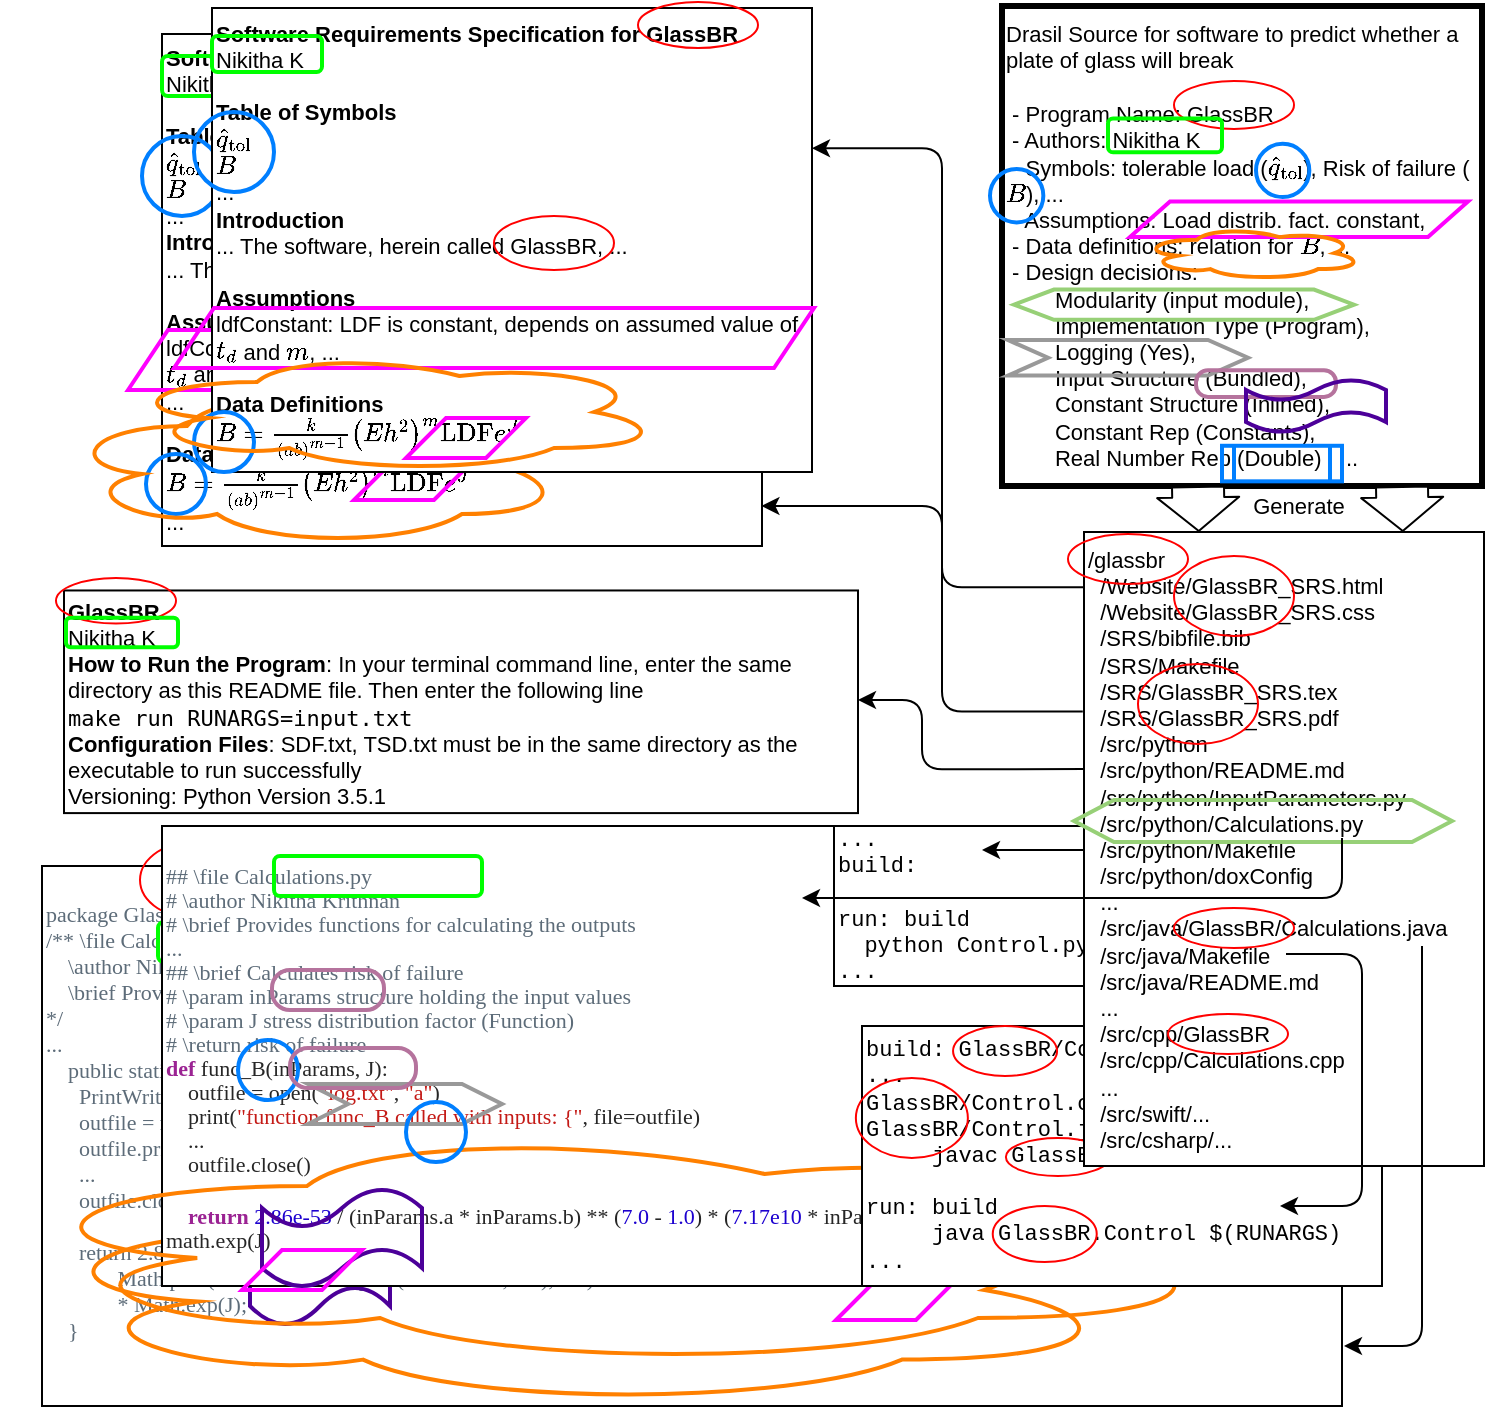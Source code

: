 <mxfile version="15.5.2" type="device"><diagram id="d-WKeMkgtsWJ3UM8GAVP" name="Page-1"><mxGraphModel dx="2035" dy="683" grid="1" gridSize="10" guides="0" tooltips="1" connect="0" arrows="0" fold="1" page="1" pageScale="1" pageWidth="850" pageHeight="1100" math="1" shadow="0"><root><mxCell id="0"/><mxCell id="1" parent="0"/><mxCell id="Y7YsO4KroyBGodmgQjPr-19" value="&lt;p class=&quot;p1&quot; style=&quot;margin: 0px ; font-stretch: normal ; line-height: normal ; background-color: rgb(255 , 255 , 255) ; font-size: 11px&quot;&gt;&lt;font style=&quot;font-size: 11px&quot; face=&quot;menlo&quot; color=&quot;#5d6c79&quot;&gt;package GlassBR;&lt;/font&gt;&lt;/p&gt;&lt;p class=&quot;p1&quot; style=&quot;margin: 0px ; font-stretch: normal ; line-height: normal ; background-color: rgb(255 , 255 , 255) ; font-size: 11px&quot;&gt;&lt;font style=&quot;font-size: 11px&quot; face=&quot;menlo&quot; color=&quot;#5d6c79&quot;&gt;/** \file Calculations.java&lt;/font&gt;&lt;/p&gt;&lt;p class=&quot;p1&quot; style=&quot;margin: 0px ; font-stretch: normal ; line-height: normal ; background-color: rgb(255 , 255 , 255) ; font-size: 11px&quot;&gt;&lt;font style=&quot;font-size: 11px&quot; face=&quot;menlo&quot; color=&quot;#5d6c79&quot;&gt;&amp;nbsp; &amp;nbsp; \author Nikitha Krithnan&lt;/font&gt;&lt;/p&gt;&lt;p class=&quot;p1&quot; style=&quot;margin: 0px ; font-stretch: normal ; line-height: normal ; background-color: rgb(255 , 255 , 255) ; font-size: 11px&quot;&gt;&lt;font style=&quot;font-size: 11px&quot; face=&quot;menlo&quot; color=&quot;#5d6c79&quot;&gt;&amp;nbsp; &amp;nbsp; \brief Provides functions for calculating the outputs&lt;/font&gt;&lt;/p&gt;&lt;p class=&quot;p1&quot; style=&quot;margin: 0px ; font-stretch: normal ; line-height: normal ; background-color: rgb(255 , 255 , 255) ; font-size: 11px&quot;&gt;&lt;font style=&quot;font-size: 11px&quot; face=&quot;menlo&quot; color=&quot;#5d6c79&quot;&gt;*/&lt;/font&gt;&lt;/p&gt;&lt;p class=&quot;p1&quot; style=&quot;margin: 0px ; font-stretch: normal ; line-height: normal ; background-color: rgb(255 , 255 , 255) ; font-size: 11px&quot;&gt;&lt;font style=&quot;font-size: 11px&quot; face=&quot;menlo&quot; color=&quot;#5d6c79&quot;&gt;...&lt;/font&gt;&lt;/p&gt;&lt;p class=&quot;p1&quot; style=&quot;margin: 0px ; font-stretch: normal ; line-height: normal ; background-color: rgb(255 , 255 , 255) ; font-size: 11px&quot;&gt;&lt;span style=&quot;color: rgb(93 , 108 , 121) ; font-family: &amp;#34;menlo&amp;#34; ; font-size: 11px&quot;&gt;&amp;nbsp; &amp;nbsp; public static double func_B(InputParameters inParams, double J) throws IOException {&lt;/span&gt;&lt;br style=&quot;font-size: 11px&quot;&gt;&lt;/p&gt;&lt;p class=&quot;p1&quot; style=&quot;margin: 0px ; font-stretch: normal ; line-height: normal ; background-color: rgb(255 , 255 , 255) ; font-size: 11px&quot;&gt;&lt;font style=&quot;font-size: 11px&quot; face=&quot;menlo&quot; color=&quot;#5d6c79&quot;&gt;&amp;nbsp; &amp;nbsp; &amp;nbsp; PrintWriter outfile;&lt;/font&gt;&lt;/p&gt;&lt;p class=&quot;p1&quot; style=&quot;margin: 0px ; font-stretch: normal ; line-height: normal ; background-color: rgb(255 , 255 , 255) ; font-size: 11px&quot;&gt;&lt;font style=&quot;font-size: 11px&quot; face=&quot;menlo&quot; color=&quot;#5d6c79&quot;&gt;&amp;nbsp; &amp;nbsp; &amp;nbsp; outfile = new PrintWriter(new FileWriter(new File(&quot;log.txt&quot;), true));&lt;/font&gt;&lt;/p&gt;&lt;p class=&quot;p1&quot; style=&quot;margin: 0px ; font-stretch: normal ; line-height: normal ; background-color: rgb(255 , 255 , 255) ; font-size: 11px&quot;&gt;&lt;font style=&quot;font-size: 11px&quot; face=&quot;menlo&quot; color=&quot;#5d6c79&quot;&gt;&amp;nbsp; &amp;nbsp; &amp;nbsp; outfile.println(&quot;function func_B called with inputs: {&quot;);&lt;/font&gt;&lt;/p&gt;&lt;p class=&quot;p1&quot; style=&quot;margin: 0px ; font-stretch: normal ; line-height: normal ; background-color: rgb(255 , 255 , 255) ; font-size: 11px&quot;&gt;&lt;span style=&quot;color: rgb(93 , 108 , 121) ; font-family: &amp;#34;menlo&amp;#34; ; font-size: 11px&quot;&gt;&amp;nbsp; &amp;nbsp; &amp;nbsp; ...&lt;/span&gt;&lt;/p&gt;&lt;p class=&quot;p1&quot; style=&quot;margin: 0px ; font-stretch: normal ; line-height: normal ; background-color: rgb(255 , 255 , 255) ; font-size: 11px&quot;&gt;&lt;span style=&quot;color: rgb(93 , 108 , 121) ; font-family: &amp;#34;menlo&amp;#34; ; font-size: 11px&quot;&gt;&amp;nbsp; &amp;nbsp; &amp;nbsp; outfile.close();&lt;/span&gt;&lt;br style=&quot;font-size: 11px&quot;&gt;&lt;/p&gt;&lt;p class=&quot;p1&quot; style=&quot;margin: 0px ; font-stretch: normal ; line-height: normal ; background-color: rgb(255 , 255 , 255) ; font-size: 11px&quot;&gt;&lt;font style=&quot;font-size: 11px&quot; face=&quot;menlo&quot; color=&quot;#5d6c79&quot;&gt;&amp;nbsp; &amp;nbsp; &amp;nbsp; &amp;nbsp;&amp;nbsp;&lt;/font&gt;&lt;/p&gt;&lt;p class=&quot;p1&quot; style=&quot;margin: 0px ; font-stretch: normal ; line-height: normal ; background-color: rgb(255 , 255 , 255) ; font-size: 11px&quot;&gt;&lt;font style=&quot;font-size: 11px&quot; face=&quot;menlo&quot; color=&quot;#5d6c79&quot;&gt;&amp;nbsp; &amp;nbsp; &amp;nbsp; return 2.86e-53 /Math.pow(inParams.a * inParams.b, 7.0 - 1.0) *&lt;/font&gt;&lt;/p&gt;&lt;p class=&quot;p1&quot; style=&quot;margin: 0px ; font-stretch: normal ; line-height: normal ; background-color: rgb(255 , 255 , 255) ; font-size: 11px&quot;&gt;&lt;font style=&quot;font-size: 11px&quot; face=&quot;menlo&quot; color=&quot;#5d6c79&quot;&gt;&amp;nbsp; &amp;nbsp; &amp;nbsp; &amp;nbsp; &amp;nbsp; &amp;nbsp; &amp;nbsp;Math.pow(7.17e10 * Math.pow(inParams.h, 2.0), 7.0) * inParams.LDF&amp;nbsp;&lt;/font&gt;&lt;/p&gt;&lt;p class=&quot;p1&quot; style=&quot;margin: 0px ; font-stretch: normal ; line-height: normal ; background-color: rgb(255 , 255 , 255) ; font-size: 11px&quot;&gt;&lt;font style=&quot;font-size: 11px&quot; face=&quot;menlo&quot; color=&quot;#5d6c79&quot;&gt;&amp;nbsp; &amp;nbsp; &amp;nbsp; &amp;nbsp; &amp;nbsp; &amp;nbsp; &amp;nbsp;* Math.exp(J);&lt;/font&gt;&lt;/p&gt;&lt;p class=&quot;p1&quot; style=&quot;margin: 0px ; font-stretch: normal ; line-height: normal ; background-color: rgb(255 , 255 , 255) ; font-size: 11px&quot;&gt;&lt;font style=&quot;font-size: 11px&quot; face=&quot;menlo&quot; color=&quot;#5d6c79&quot;&gt;&lt;/font&gt;&lt;/p&gt;&lt;p class=&quot;p1&quot; style=&quot;margin: 0px ; font-stretch: normal ; line-height: normal ; background-color: rgb(255 , 255 , 255) ; font-size: 11px&quot;&gt;&lt;font style=&quot;font-size: 11px&quot; face=&quot;menlo&quot; color=&quot;#5d6c79&quot;&gt;&amp;nbsp; &amp;nbsp; }&lt;/font&gt;&lt;/p&gt;&lt;div style=&quot;font-size: 11px&quot;&gt;&lt;br style=&quot;font-size: 11px&quot;&gt;&lt;/div&gt;" style="rounded=0;whiteSpace=wrap;html=1;align=left;fontFamily=Courier New;fontSize=11;" parent="1" vertex="1"><mxGeometry x="-770" y="500" width="650" height="270" as="geometry"/></mxCell><mxCell id="Y7YsO4KroyBGodmgQjPr-22" value="" style="ellipse;whiteSpace=wrap;html=1;fillColor=none;strokeColor=#FF0000;fontSize=11;" parent="1" vertex="1"><mxGeometry x="-721" y="487" width="60" height="40" as="geometry"/></mxCell><mxCell id="Y7YsO4KroyBGodmgQjPr-29" value="" style="rounded=1;whiteSpace=wrap;html=1;fillColor=none;strokeColor=#00FF00;strokeWidth=2;fontSize=11;" parent="1" vertex="1"><mxGeometry x="-712" y="528" width="248" height="20" as="geometry"/></mxCell><mxCell id="Y7YsO4KroyBGodmgQjPr-50" value="" style="ellipse;whiteSpace=wrap;html=1;aspect=fixed;fontFamily=Courier New;strokeWidth=2;fillColor=none;align=left;strokeColor=#007FFF;fontSize=11;" parent="1" vertex="1"><mxGeometry x="-634" y="600" width="30" height="30" as="geometry"/></mxCell><mxCell id="Y7YsO4KroyBGodmgQjPr-57" value="" style="ellipse;shape=cloud;whiteSpace=wrap;html=1;fontFamily=Courier New;strokeWidth=2;fillColor=none;align=left;strokeColor=#FF8000;fontSize=11;" parent="1" vertex="1"><mxGeometry x="-780" y="654" width="550" height="116" as="geometry"/></mxCell><mxCell id="Y7YsO4KroyBGodmgQjPr-63" value="" style="shape=step;perimeter=stepPerimeter;whiteSpace=wrap;html=1;fixedSize=1;fontFamily=Courier New;strokeWidth=2;fillColor=none;align=left;strokeColor=#999999;fontSize=11;" parent="1" vertex="1"><mxGeometry x="-486" y="639" width="120" height="20" as="geometry"/></mxCell><mxCell id="Y7YsO4KroyBGodmgQjPr-66" value="" style="rounded=1;whiteSpace=wrap;html=1;fontFamily=Courier New;strokeWidth=2;fillColor=none;align=left;strokeColor=#B5739D;arcSize=45;fontSize=11;" parent="1" vertex="1"><mxGeometry x="-513" y="607" width="70" height="20" as="geometry"/></mxCell><mxCell id="Y7YsO4KroyBGodmgQjPr-69" value="" style="shape=tape;whiteSpace=wrap;html=1;fontFamily=Courier New;strokeWidth=2;fillColor=none;align=left;strokeColor=#4C0099;fontSize=11;" parent="1" vertex="1"><mxGeometry x="-666" y="680" width="70" height="50" as="geometry"/></mxCell><mxCell id="jLepKlDc2zNC87XaFifs-2" value="" style="shape=process;whiteSpace=wrap;html=1;backgroundOutline=1;strokeWidth=2;strokeColor=#007FFF;fillColor=none;fontSize=11;" parent="1" vertex="1"><mxGeometry x="-448" y="606" width="60" height="20" as="geometry"/></mxCell><mxCell id="YKedqq_vjs1xDcSKjSfu-3" value="" style="group;fontSize=11;" parent="1" vertex="1" connectable="0"><mxGeometry x="-290" y="70" width="240" height="240" as="geometry"/></mxCell><mxCell id="fEJaJfxORMcDwGVmGDDN-1" value="Drasil Source for software to predict whether a plate of glass will break&lt;br style=&quot;font-size: 11px&quot;&gt;&lt;span style=&quot;font-size: 11px&quot;&gt;&lt;br style=&quot;font-size: 11px&quot;&gt;&amp;nbsp;- Program Name: GlassBR&lt;br style=&quot;font-size: 11px&quot;&gt;&amp;nbsp;- Authors: Nikitha K&lt;br style=&quot;font-size: 11px&quot;&gt;&lt;/span&gt;&lt;span style=&quot;font-size: 11px&quot;&gt;&amp;nbsp;- Symbols: tolerable load (\(\hat{q}_\text{tol}\)), Risk of failure (\(B\)), ...&lt;/span&gt;&lt;span style=&quot;font-size: 11px&quot;&gt;&lt;br style=&quot;font-size: 11px&quot;&gt;&lt;/span&gt;&lt;span style=&quot;font-size: 11px&quot;&gt;&amp;nbsp;- Assumptions: Load distrib. fact. constant,&lt;br style=&quot;font-size: 11px&quot;&gt;&lt;/span&gt;&amp;nbsp;- Data definitions: relation for&amp;nbsp;\(B\), ...&lt;span style=&quot;font-size: 11px&quot;&gt;&lt;br style=&quot;font-size: 11px&quot;&gt;&lt;/span&gt;&lt;span style=&quot;font-size: 11px&quot;&gt;&amp;nbsp;- Design decisions: &lt;br style=&quot;font-size: 11px&quot;&gt;&lt;span style=&quot;white-space: pre ; font-size: 11px&quot;&gt;&#9;&lt;/span&gt;Modularity (input module), &lt;br style=&quot;font-size: 11px&quot;&gt;&lt;span style=&quot;white-space: pre ; font-size: 11px&quot;&gt;&#9;&lt;/span&gt;Implementation Type (Program), &lt;br style=&quot;font-size: 11px&quot;&gt;&lt;span style=&quot;white-space: pre ; font-size: 11px&quot;&gt;&#9;&lt;/span&gt;Logging (Yes),&lt;br style=&quot;font-size: 11px&quot;&gt;&lt;span style=&quot;white-space: pre ; font-size: 11px&quot;&gt;&#9;&lt;/span&gt;Input Structure (Bundled), &lt;br style=&quot;font-size: 11px&quot;&gt;&lt;span style=&quot;white-space: pre ; font-size: 11px&quot;&gt;&#9;&lt;/span&gt;Constant Structure (Inlined), &lt;br style=&quot;font-size: 11px&quot;&gt;&lt;span style=&quot;white-space: pre ; font-size: 11px&quot;&gt;&#9;&lt;/span&gt;Constant Rep (Constants), &lt;br style=&quot;font-size: 11px&quot;&gt;&lt;span style=&quot;white-space: pre ; font-size: 11px&quot;&gt;&#9;&lt;/span&gt;Real Number Rep (Double) , ...&lt;br style=&quot;font-size: 11px&quot;&gt;&lt;/span&gt;" style="rounded=0;whiteSpace=wrap;html=1;align=left;strokeWidth=3;fontSize=11;" parent="YKedqq_vjs1xDcSKjSfu-3" vertex="1"><mxGeometry width="240" height="240" as="geometry"/></mxCell><mxCell id="Y7YsO4KroyBGodmgQjPr-6" value="" style="ellipse;whiteSpace=wrap;html=1;fillColor=none;strokeColor=#FF0000;fontSize=11;" parent="YKedqq_vjs1xDcSKjSfu-3" vertex="1"><mxGeometry x="86" y="37.444" width="60" height="24" as="geometry"/></mxCell><mxCell id="Y7YsO4KroyBGodmgQjPr-14" style="edgeStyle=orthogonalEdgeStyle;rounded=0;orthogonalLoop=1;jettySize=auto;html=1;exitX=0.5;exitY=1;exitDx=0;exitDy=0;fontSize=11;" parent="YKedqq_vjs1xDcSKjSfu-3" source="Y7YsO4KroyBGodmgQjPr-6" target="Y7YsO4KroyBGodmgQjPr-6" edge="1"><mxGeometry relative="1" as="geometry"/></mxCell><mxCell id="Y7YsO4KroyBGodmgQjPr-15" value="" style="rounded=1;whiteSpace=wrap;html=1;fillColor=none;strokeColor=#00FF00;strokeWidth=2;fontSize=11;imageHeight=7;" parent="YKedqq_vjs1xDcSKjSfu-3" vertex="1"><mxGeometry x="53" y="56.22" width="57" height="16.89" as="geometry"/></mxCell><mxCell id="Y7YsO4KroyBGodmgQjPr-44" value="" style="ellipse;whiteSpace=wrap;html=1;aspect=fixed;fontFamily=Courier New;strokeWidth=2;fillColor=none;align=left;strokeColor=#007FFF;fontSize=11;" parent="YKedqq_vjs1xDcSKjSfu-3" vertex="1"><mxGeometry x="127" y="68.889" width="26.667" height="26.667" as="geometry"/></mxCell><mxCell id="Y7YsO4KroyBGodmgQjPr-45" value="" style="ellipse;whiteSpace=wrap;html=1;aspect=fixed;fontFamily=Courier New;strokeWidth=2;fillColor=none;align=left;strokeColor=#007FFF;fontSize=11;" parent="YKedqq_vjs1xDcSKjSfu-3" vertex="1"><mxGeometry x="-6" y="81.556" width="26.667" height="26.667" as="geometry"/></mxCell><mxCell id="Y7YsO4KroyBGodmgQjPr-51" value="" style="shape=parallelogram;perimeter=parallelogramPerimeter;whiteSpace=wrap;html=1;fixedSize=1;fontFamily=Courier New;strokeWidth=2;fillColor=none;align=left;strokeColor=#FF00FF;fontSize=11;" parent="YKedqq_vjs1xDcSKjSfu-3" vertex="1"><mxGeometry x="64" y="97.778" width="169" height="17.778" as="geometry"/></mxCell><mxCell id="Y7YsO4KroyBGodmgQjPr-54" value="" style="ellipse;shape=cloud;whiteSpace=wrap;html=1;fontFamily=Courier New;strokeWidth=2;fillColor=none;align=left;strokeColor=#FF8000;fontSize=11;" parent="YKedqq_vjs1xDcSKjSfu-3" vertex="1"><mxGeometry x="70" y="110.222" width="110" height="26.667" as="geometry"/></mxCell><mxCell id="Y7YsO4KroyBGodmgQjPr-59" value="" style="shape=hexagon;perimeter=hexagonPerimeter2;whiteSpace=wrap;html=1;fixedSize=1;fontFamily=Courier New;strokeWidth=2;fillColor=none;align=left;strokeColor=#97D077;fontSize=11;" parent="YKedqq_vjs1xDcSKjSfu-3" vertex="1"><mxGeometry x="6" y="141.778" width="170" height="15.111" as="geometry"/></mxCell><mxCell id="Y7YsO4KroyBGodmgQjPr-61" value="" style="shape=step;perimeter=stepPerimeter;whiteSpace=wrap;html=1;fixedSize=1;fontFamily=Courier New;strokeWidth=2;fillColor=none;align=left;strokeColor=#999999;fontSize=11;" parent="YKedqq_vjs1xDcSKjSfu-3" vertex="1"><mxGeometry x="3" y="167.0" width="120" height="17.778" as="geometry"/></mxCell><mxCell id="Y7YsO4KroyBGodmgQjPr-64" value="" style="rounded=1;whiteSpace=wrap;html=1;fontFamily=Courier New;strokeWidth=2;fillColor=none;align=left;strokeColor=#B5739D;arcSize=45;fontSize=11;" parent="YKedqq_vjs1xDcSKjSfu-3" vertex="1"><mxGeometry x="97" y="182.111" width="70" height="13.333" as="geometry"/></mxCell><mxCell id="Y7YsO4KroyBGodmgQjPr-67" value="" style="shape=tape;whiteSpace=wrap;html=1;fontFamily=Courier New;strokeWidth=2;fillColor=none;align=left;strokeColor=#4C0099;fontSize=11;" parent="YKedqq_vjs1xDcSKjSfu-3" vertex="1"><mxGeometry x="122" y="186.667" width="70" height="26.667" as="geometry"/></mxCell><mxCell id="jLepKlDc2zNC87XaFifs-1" value="" style="shape=process;whiteSpace=wrap;html=1;backgroundOutline=1;strokeWidth=2;strokeColor=#007FFF;fillColor=none;fontSize=11;" parent="YKedqq_vjs1xDcSKjSfu-3" vertex="1"><mxGeometry x="110" y="219.889" width="60" height="17.778" as="geometry"/></mxCell><mxCell id="YKedqq_vjs1xDcSKjSfu-8" value="" style="group;fontSize=11;" parent="1" vertex="1" connectable="0"><mxGeometry x="-760" y="70" width="375" height="274" as="geometry"/></mxCell><mxCell id="Y7YsO4KroyBGodmgQjPr-11" value="&lt;b style=&quot;font-size: 11px&quot;&gt;Software Requirements Specification for GlassBR&lt;/b&gt;&lt;br style=&quot;font-size: 11px&quot;&gt;Nikitha K&lt;br style=&quot;font-size: 11px&quot;&gt;&lt;br style=&quot;font-size: 11px&quot;&gt;&lt;b style=&quot;font-size: 11px&quot;&gt;Table of Symbols&lt;/b&gt;&lt;br style=&quot;font-size: 11px&quot;&gt;\(\hat{q}_\text{tol}\)&lt;br style=&quot;font-size: 11px&quot;&gt;\(B\)&lt;br style=&quot;font-size: 11px&quot;&gt;...&lt;br style=&quot;font-size: 11px&quot;&gt;&lt;b style=&quot;font-size: 11px&quot;&gt;Introduction&lt;/b&gt;&lt;br style=&quot;font-size: 11px&quot;&gt;... The software, herein called GlassBR, ...&lt;br style=&quot;font-size: 11px&quot;&gt;&lt;br style=&quot;font-size: 11px&quot;&gt;&lt;b style=&quot;font-size: 11px&quot;&gt;Assumptions&lt;/b&gt;&lt;br style=&quot;font-size: 11px&quot;&gt;ldfConstant: LDF is constant, depends on assumed value of \(t_d\) and \(m\), ...&lt;br style=&quot;font-size: 11px&quot;&gt;...&lt;br style=&quot;font-size: 11px&quot;&gt;&lt;br style=&quot;font-size: 11px&quot;&gt;&lt;b style=&quot;font-size: 11px&quot;&gt;Data Definitions&lt;/b&gt;&lt;br style=&quot;font-size: 11px&quot;&gt;\(B=\frac{k}{\left(a b\right)^{m-1}} \left(E h^{2}\right)^{m} \text{LDF} e^{J}\)&lt;br style=&quot;font-size: 11px&quot;&gt;..." style="rounded=0;whiteSpace=wrap;html=1;align=left;fontSize=11;" parent="YKedqq_vjs1xDcSKjSfu-8" vertex="1"><mxGeometry x="50" y="14" width="300" height="256" as="geometry"/></mxCell><mxCell id="Y7YsO4KroyBGodmgQjPr-27" value="" style="ellipse;whiteSpace=wrap;html=1;fillColor=none;strokeColor=#FF0000;fontSize=11;" parent="YKedqq_vjs1xDcSKjSfu-8" vertex="1"><mxGeometry x="262" y="5" width="60" height="40" as="geometry"/></mxCell><mxCell id="UbG10RSQOsBZLtn41_ii-4" value="" style="shape=parallelogram;perimeter=parallelogramPerimeter;whiteSpace=wrap;html=1;fixedSize=1;fontFamily=Courier New;strokeWidth=2;fillColor=none;align=left;strokeColor=#FF00FF;fontSize=11;" parent="YKedqq_vjs1xDcSKjSfu-8" vertex="1"><mxGeometry x="146" y="227" width="60" height="20" as="geometry"/></mxCell><mxCell id="UbG10RSQOsBZLtn41_ii-5" value="" style="ellipse;whiteSpace=wrap;html=1;aspect=fixed;fontFamily=Courier New;strokeWidth=2;fillColor=none;align=left;strokeColor=#007FFF;fontSize=11;" parent="YKedqq_vjs1xDcSKjSfu-8" vertex="1"><mxGeometry x="42" y="224" width="30" height="30" as="geometry"/></mxCell><mxCell id="Y7YsO4KroyBGodmgQjPr-56" value="" style="ellipse;shape=cloud;whiteSpace=wrap;html=1;fontFamily=Courier New;strokeWidth=2;fillColor=none;align=left;strokeColor=#FF8000;fontSize=11;" parent="YKedqq_vjs1xDcSKjSfu-8" vertex="1"><mxGeometry y="190" width="250" height="80" as="geometry"/></mxCell><mxCell id="jdmbtsiDJtvVrwnLQDZH-1" value="" style="shape=parallelogram;perimeter=parallelogramPerimeter;whiteSpace=wrap;html=1;fixedSize=1;fontFamily=Courier New;strokeWidth=2;fillColor=none;align=left;strokeColor=#FF00FF;fontSize=11;" vertex="1" parent="YKedqq_vjs1xDcSKjSfu-8"><mxGeometry x="33" y="162" width="320" height="30" as="geometry"/></mxCell><mxCell id="jdmbtsiDJtvVrwnLQDZH-2" value="" style="rounded=1;whiteSpace=wrap;html=1;fillColor=none;strokeColor=#00FF00;strokeWidth=2;fontSize=11;" vertex="1" parent="YKedqq_vjs1xDcSKjSfu-8"><mxGeometry x="50" y="25" width="130" height="20" as="geometry"/></mxCell><mxCell id="jdmbtsiDJtvVrwnLQDZH-3" value="" style="ellipse;whiteSpace=wrap;html=1;aspect=fixed;fontFamily=Courier New;strokeWidth=2;fillColor=none;align=left;strokeColor=#007FFF;fontSize=11;" vertex="1" parent="YKedqq_vjs1xDcSKjSfu-8"><mxGeometry x="40" y="65" width="40" height="40" as="geometry"/></mxCell><mxCell id="fEJaJfxORMcDwGVmGDDN-6" value="&lt;div style=&quot;font-size: 11px&quot;&gt;&lt;b style=&quot;font-size: 11px&quot;&gt;Software Requirements Specification for GlassBR&lt;/b&gt;&lt;br style=&quot;font-size: 11px&quot;&gt;&lt;/div&gt;&lt;div style=&quot;font-size: 11px&quot;&gt;Nikitha K &lt;/div&gt;&lt;br style=&quot;font-size: 11px&quot;&gt;&lt;b style=&quot;font-size: 11px&quot;&gt;Table of Symbols&lt;/b&gt;&lt;br style=&quot;font-size: 11px&quot;&gt;\(\hat{q}_\text{tol}\)&lt;br style=&quot;font-size: 11px&quot;&gt;\(B\)&lt;br style=&quot;font-size: 11px&quot;&gt;...&lt;br style=&quot;font-size: 11px&quot;&gt;&lt;b style=&quot;font-size: 11px&quot;&gt;Introduction&lt;/b&gt;&lt;br style=&quot;font-size: 11px&quot;&gt;... The software, herein called GlassBR, ...&lt;br style=&quot;font-size: 11px&quot;&gt;&lt;br style=&quot;font-size: 11px&quot;&gt;&lt;b style=&quot;font-size: 11px&quot;&gt;Assumptions&lt;/b&gt;&lt;br style=&quot;font-size: 11px&quot;&gt;ldfConstant: LDF is constant, depends on assumed value of \(t_d\) and \(m\), ...&lt;br style=&quot;font-size: 11px&quot;&gt;&lt;br style=&quot;font-size: 11px&quot;&gt;&lt;b style=&quot;font-size: 11px&quot;&gt;Data Definitions&lt;/b&gt;&lt;br style=&quot;font-size: 11px&quot;&gt;\(B=\frac{k}{\left(a b\right)^{m-1}} \left(E h^{2}\right)^{m} \text{LDF} e^{J}\)" style="rounded=0;whiteSpace=wrap;html=1;align=left;fontSize=11;" parent="YKedqq_vjs1xDcSKjSfu-8" vertex="1"><mxGeometry x="75" y="1" width="300" height="232" as="geometry"/></mxCell><mxCell id="Y7YsO4KroyBGodmgQjPr-16" value="" style="rounded=1;whiteSpace=wrap;html=1;fillColor=none;strokeColor=#00FF00;strokeWidth=2;fontSize=11;" parent="YKedqq_vjs1xDcSKjSfu-8" vertex="1"><mxGeometry x="75" y="15" width="55" height="18" as="geometry"/></mxCell><mxCell id="Y7YsO4KroyBGodmgQjPr-25" value="" style="ellipse;whiteSpace=wrap;html=1;fillColor=none;strokeColor=#FF0000;fontSize=11;" parent="YKedqq_vjs1xDcSKjSfu-8" vertex="1"><mxGeometry x="288" y="-2" width="60" height="23" as="geometry"/></mxCell><mxCell id="Y7YsO4KroyBGodmgQjPr-33" value="" style="ellipse;whiteSpace=wrap;html=1;fillColor=none;strokeColor=#FF0000;strokeWidth=1;fontSize=11;" parent="YKedqq_vjs1xDcSKjSfu-8" vertex="1"><mxGeometry x="216" y="105" width="60" height="27" as="geometry"/></mxCell><mxCell id="Y7YsO4KroyBGodmgQjPr-46" value="" style="ellipse;whiteSpace=wrap;html=1;aspect=fixed;fontFamily=Courier New;strokeWidth=2;fillColor=none;align=left;strokeColor=#007FFF;fontSize=11;" parent="YKedqq_vjs1xDcSKjSfu-8" vertex="1"><mxGeometry x="66" y="53" width="40" height="40" as="geometry"/></mxCell><mxCell id="Y7YsO4KroyBGodmgQjPr-48" value="" style="ellipse;whiteSpace=wrap;html=1;aspect=fixed;fontFamily=Courier New;strokeWidth=2;fillColor=none;align=left;strokeColor=#007FFF;fontSize=11;" parent="YKedqq_vjs1xDcSKjSfu-8" vertex="1"><mxGeometry x="66" y="203" width="30" height="30" as="geometry"/></mxCell><mxCell id="Y7YsO4KroyBGodmgQjPr-52" value="" style="shape=parallelogram;perimeter=parallelogramPerimeter;whiteSpace=wrap;html=1;fixedSize=1;fontFamily=Courier New;strokeWidth=2;fillColor=none;align=left;strokeColor=#FF00FF;fontSize=11;" parent="YKedqq_vjs1xDcSKjSfu-8" vertex="1"><mxGeometry x="56" y="151" width="320" height="30" as="geometry"/></mxCell><mxCell id="Y7YsO4KroyBGodmgQjPr-53" value="" style="shape=parallelogram;perimeter=parallelogramPerimeter;whiteSpace=wrap;html=1;fixedSize=1;fontFamily=Courier New;strokeWidth=2;fillColor=none;align=left;strokeColor=#FF00FF;fontSize=11;" parent="YKedqq_vjs1xDcSKjSfu-8" vertex="1"><mxGeometry x="172" y="206" width="60" height="20" as="geometry"/></mxCell><mxCell id="Y7YsO4KroyBGodmgQjPr-55" value="" style="ellipse;shape=cloud;whiteSpace=wrap;html=1;fontFamily=Courier New;strokeWidth=2;fillColor=none;align=left;strokeColor=#FF8000;fontSize=11;" parent="YKedqq_vjs1xDcSKjSfu-8" vertex="1"><mxGeometry x="30" y="173" width="270" height="60" as="geometry"/></mxCell><mxCell id="YKedqq_vjs1xDcSKjSfu-9" value="" style="group;fontSize=11;" parent="1" vertex="1" connectable="0"><mxGeometry x="-762" y="349" width="400" height="130" as="geometry"/></mxCell><mxCell id="fEJaJfxORMcDwGVmGDDN-4" value="&lt;br&gt;&lt;div&gt;&lt;b style=&quot;font-size: 11px&quot;&gt;GlassBR&lt;/b&gt;&lt;/div&gt;&lt;div style=&quot;font-size: 11px&quot;&gt;Nikitha K&lt;br style=&quot;font-size: 11px&quot;&gt;&lt;/div&gt;&lt;b style=&quot;font-size: 11px&quot;&gt;How to Run the Program&lt;/b&gt;: In your terminal command line, enter the same directory as this README file. Then enter the following line&lt;br style=&quot;font-size: 11px&quot;&gt;&lt;code style=&quot;font-size: 11px&quot;&gt;make run RUNARGS=input.txt&lt;br style=&quot;font-size: 11px&quot;&gt;&lt;span style=&quot;font-family: &amp;#34;helvetica&amp;#34; ; font-size: 11px&quot;&gt;&lt;b style=&quot;font-size: 11px&quot;&gt;Configuration Files&lt;/b&gt;: SDF.txt, TSD.txt must be in the same directory as the executable to run successfully&lt;br style=&quot;font-size: 11px&quot;&gt;&lt;/span&gt;&lt;span style=&quot;font-family: &amp;#34;helvetica&amp;#34; ; font-size: 11px&quot;&gt;Versioning: Python Version 3.5.1&lt;/span&gt;&lt;br style=&quot;font-size: 11px&quot;&gt;&lt;/code&gt;&lt;p dir=&quot;auto&quot; style=&quot;font-size: 11px&quot;&gt;&lt;/p&gt;" style="rounded=0;whiteSpace=wrap;html=1;align=left;fontSize=11;" parent="YKedqq_vjs1xDcSKjSfu-9" vertex="1"><mxGeometry x="3" y="13.234" width="397" height="111.317" as="geometry"/></mxCell><mxCell id="Y7YsO4KroyBGodmgQjPr-9" value="" style="ellipse;whiteSpace=wrap;html=1;fillColor=none;strokeColor=#FF0000;fontSize=11;" parent="YKedqq_vjs1xDcSKjSfu-9" vertex="1"><mxGeometry x="-1" y="7" width="60" height="22.76" as="geometry"/></mxCell><mxCell id="Y7YsO4KroyBGodmgQjPr-70" value="" style="rounded=1;whiteSpace=wrap;html=1;fillColor=none;strokeColor=#00FF00;strokeWidth=2;fontSize=11;" parent="YKedqq_vjs1xDcSKjSfu-9" vertex="1"><mxGeometry x="4" y="26.84" width="56" height="14.79" as="geometry"/></mxCell><mxCell id="Y7YsO4KroyBGodmgQjPr-20" value="&lt;font style=&quot;font-size: 11px;&quot; face=&quot;Helvetica&quot;&gt;Generate&lt;/font&gt;" style="shape=flexArrow;endArrow=classic;html=1;fontFamily=Courier New;fillColor=#ffffff;width=26;endSize=5.27;endWidth=14;entryX=0.287;entryY=0;entryDx=0;entryDy=0;entryPerimeter=0;fontSize=11;" parent="1" target="fEJaJfxORMcDwGVmGDDN-5" edge="1"><mxGeometry width="50" height="50" as="geometry"><mxPoint x="-192" y="310" as="sourcePoint"/><mxPoint x="-181" y="350" as="targetPoint"/><mxPoint x="50" y="-1" as="offset"/></mxGeometry></mxCell><mxCell id="YKedqq_vjs1xDcSKjSfu-16" value="" style="endArrow=classic;html=1;rounded=1;edgeStyle=orthogonalEdgeStyle;entryX=1;entryY=0.496;entryDx=0;entryDy=0;entryPerimeter=0;exitX=0.002;exitY=0.374;exitDx=0;exitDy=0;exitPerimeter=0;fontSize=11;" parent="1" source="fEJaJfxORMcDwGVmGDDN-5" target="fEJaJfxORMcDwGVmGDDN-4" edge="1"><mxGeometry width="50" height="50" relative="1" as="geometry"><mxPoint x="-250" y="460" as="sourcePoint"/><mxPoint x="-320" y="370" as="targetPoint"/><Array as="points"><mxPoint x="-330" y="452"/><mxPoint x="-330" y="417"/><mxPoint x="-362" y="417"/></Array></mxGeometry></mxCell><mxCell id="YKedqq_vjs1xDcSKjSfu-17" value="" style="endArrow=classic;html=1;rounded=1;edgeStyle=orthogonalEdgeStyle;exitX=-0.001;exitY=0.087;exitDx=0;exitDy=0;exitPerimeter=0;fontSize=11;entryX=1;entryY=0.302;entryDx=0;entryDy=0;entryPerimeter=0;" parent="1" source="fEJaJfxORMcDwGVmGDDN-5" edge="1" target="fEJaJfxORMcDwGVmGDDN-6"><mxGeometry width="50" height="50" relative="1" as="geometry"><mxPoint x="-270" y="365" as="sourcePoint"/><mxPoint x="-400" y="111" as="targetPoint"/><Array as="points"><mxPoint x="-320" y="361"/><mxPoint x="-320" y="141"/></Array></mxGeometry></mxCell><mxCell id="YKedqq_vjs1xDcSKjSfu-18" value="" style="endArrow=classic;html=1;rounded=1;edgeStyle=orthogonalEdgeStyle;exitX=-0.003;exitY=0.283;exitDx=0;exitDy=0;exitPerimeter=0;fontSize=11;entryX=0.999;entryY=0.921;entryDx=0;entryDy=0;entryPerimeter=0;" parent="1" source="fEJaJfxORMcDwGVmGDDN-5" edge="1" target="Y7YsO4KroyBGodmgQjPr-11"><mxGeometry width="50" height="50" relative="1" as="geometry"><mxPoint x="-255.0" y="432.93" as="sourcePoint"/><mxPoint x="-370" y="180" as="targetPoint"/><Array as="points"><mxPoint x="-320" y="423"/><mxPoint x="-320" y="320"/><mxPoint x="-410" y="320"/></Array></mxGeometry></mxCell><mxCell id="YKedqq_vjs1xDcSKjSfu-99" value="" style="endArrow=classic;html=1;rounded=1;edgeStyle=orthogonalEdgeStyle;fontSize=11;" parent="1" edge="1"><mxGeometry width="50" height="50" relative="1" as="geometry"><mxPoint x="-249" y="507" as="sourcePoint"/><mxPoint x="-300" y="507" as="targetPoint"/><Array as="points"><mxPoint x="-249" y="507"/></Array></mxGeometry></mxCell><mxCell id="YKedqq_vjs1xDcSKjSfu-103" value="" style="endArrow=classic;html=1;rounded=1;edgeStyle=orthogonalEdgeStyle;exitX=0.001;exitY=0.455;exitDx=0;exitDy=0;exitPerimeter=0;fontSize=11;" parent="1" edge="1"><mxGeometry width="50" height="50" relative="1" as="geometry"><mxPoint x="-248.8" y="493.25" as="sourcePoint"/><mxPoint x="-400" y="494" as="targetPoint"/><Array as="points"><mxPoint x="-400" y="494"/></Array></mxGeometry></mxCell><mxCell id="UbG10RSQOsBZLtn41_ii-14" value="" style="ellipse;whiteSpace=wrap;html=1;aspect=fixed;fontSize=11;" parent="1" vertex="1"><mxGeometry x="-168" y="530" width="20" height="20" as="geometry"/></mxCell><mxCell id="Y7YsO4KroyBGodmgQjPr-18" value="&lt;p class=&quot;p1&quot; style=&quot;margin: 0px ; font-stretch: normal ; line-height: normal ; font-family: &amp;#34;menlo&amp;#34; ; color: rgb(93 , 108 , 121) ; background-color: rgb(255 , 255 , 255) ; font-size: 11px&quot;&gt;## \file Calculations.py&lt;/p&gt;&lt;p class=&quot;p1&quot; style=&quot;margin: 0px ; font-stretch: normal ; line-height: normal ; font-family: &amp;#34;menlo&amp;#34; ; color: rgb(93 , 108 , 121) ; background-color: rgb(255 , 255 , 255) ; font-size: 11px&quot;&gt;# \author Nikitha Krithnan&lt;/p&gt;&lt;p class=&quot;p1&quot; style=&quot;margin: 0px ; font-stretch: normal ; line-height: normal ; font-family: &amp;#34;menlo&amp;#34; ; color: rgb(93 , 108 , 121) ; background-color: rgb(255 , 255 , 255) ; font-size: 11px&quot;&gt;&lt;span style=&quot;font-family: &amp;#34;menlo&amp;#34; ; font-size: 11px&quot;&gt;# \brief Provides functions for calculating the outputs&lt;/span&gt;&lt;/p&gt;&lt;p class=&quot;p1&quot; style=&quot;margin: 0px ; font-stretch: normal ; line-height: normal ; font-family: &amp;#34;menlo&amp;#34; ; color: rgb(93 , 108 , 121) ; background-color: rgb(255 , 255 , 255) ; font-size: 11px&quot;&gt;...&lt;/p&gt;&lt;p class=&quot;p1&quot; style=&quot;margin: 0px ; font-stretch: normal ; line-height: normal ; font-family: &amp;#34;menlo&amp;#34; ; color: rgb(93 , 108 , 121) ; background-color: rgb(255 , 255 , 255) ; font-size: 11px&quot;&gt;## \brief Calculates risk of failure&lt;/p&gt;&lt;p class=&quot;p1&quot; style=&quot;margin: 0px ; font-stretch: normal ; line-height: normal ; font-family: &amp;#34;menlo&amp;#34; ; color: rgb(93 , 108 , 121) ; background-color: rgb(255 , 255 , 255) ; font-size: 11px&quot;&gt;# \param inParams structure holding the input values&lt;/p&gt;&lt;p class=&quot;p1&quot; style=&quot;margin: 0px ; font-stretch: normal ; line-height: normal ; font-family: &amp;#34;menlo&amp;#34; ; color: rgb(93 , 108 , 121) ; background-color: rgb(255 , 255 , 255) ; font-size: 11px&quot;&gt;# \param J stress distribution factor (Function)&lt;/p&gt;&lt;p class=&quot;p1&quot; style=&quot;margin: 0px ; font-stretch: normal ; line-height: normal ; font-family: &amp;#34;menlo&amp;#34; ; color: rgb(93 , 108 , 121) ; background-color: rgb(255 , 255 , 255) ; font-size: 11px&quot;&gt;# \return risk of failure&lt;/p&gt;&lt;p class=&quot;p2&quot; style=&quot;margin: 0px ; font-stretch: normal ; line-height: normal ; font-family: &amp;#34;menlo&amp;#34; ; color: rgba(0 , 0 , 0 , 0.85) ; background-color: rgb(255 , 255 , 255) ; font-size: 11px&quot;&gt;&lt;span class=&quot;s1&quot; style=&quot;color: rgb(155 , 35 , 147) ; font-size: 11px&quot;&gt;&lt;b style=&quot;font-size: 11px&quot;&gt;def&lt;/b&gt;&lt;/span&gt; func_B(inParams, J):&lt;/p&gt;&lt;p class=&quot;p2&quot; style=&quot;margin: 0px ; font-stretch: normal ; line-height: normal ; font-family: &amp;#34;menlo&amp;#34; ; color: rgba(0 , 0 , 0 , 0.85) ; background-color: rgb(255 , 255 , 255) ; font-size: 11px&quot;&gt;&lt;span class=&quot;Apple-converted-space&quot; style=&quot;font-size: 11px&quot;&gt;&amp;nbsp; &amp;nbsp; &lt;/span&gt;outfile = open(&lt;span class=&quot;s2&quot; style=&quot;color: rgb(196 , 26 , 22) ; font-size: 11px&quot;&gt;&quot;log.txt&quot;&lt;/span&gt;, &lt;span class=&quot;s2&quot; style=&quot;color: rgb(196 , 26 , 22) ; font-size: 11px&quot;&gt;&quot;a&quot;&lt;/span&gt;)&lt;/p&gt;&lt;p class=&quot;p3&quot; style=&quot;margin: 0px ; font-stretch: normal ; line-height: normal ; font-family: &amp;#34;menlo&amp;#34; ; color: rgb(196 , 26 , 22) ; background-color: rgb(255 , 255 , 255) ; font-size: 11px&quot;&gt;&lt;span class=&quot;s3&quot; style=&quot;color: rgba(0 , 0 , 0 , 0.85) ; font-size: 11px&quot;&gt;&lt;span class=&quot;Apple-converted-space&quot; style=&quot;font-size: 11px&quot;&gt;&amp;nbsp; &amp;nbsp; &lt;/span&gt;print(&lt;/span&gt;&quot;function func_B called with inputs: {&quot;&lt;span class=&quot;s3&quot; style=&quot;color: rgba(0 , 0 , 0 , 0.85) ; font-size: 11px&quot;&gt;, file=outfile)&lt;/span&gt;&lt;/p&gt;&lt;p class=&quot;p2&quot; style=&quot;margin: 0px ; font-stretch: normal ; line-height: normal ; font-family: &amp;#34;menlo&amp;#34; ; color: rgba(0 , 0 , 0 , 0.85) ; background-color: rgb(255 , 255 , 255) ; font-size: 11px&quot;&gt;&lt;span class=&quot;Apple-converted-space&quot; style=&quot;font-size: 11px&quot;&gt;&amp;nbsp; &amp;nbsp; ...&lt;/span&gt;&lt;/p&gt;&lt;p class=&quot;p2&quot; style=&quot;margin: 0px ; font-stretch: normal ; line-height: normal ; font-family: &amp;#34;menlo&amp;#34; ; color: rgba(0 , 0 , 0 , 0.85) ; background-color: rgb(255 , 255 , 255) ; font-size: 11px&quot;&gt;&lt;span class=&quot;Apple-converted-space&quot; style=&quot;font-size: 11px&quot;&gt;&amp;nbsp; &amp;nbsp;&amp;nbsp;&lt;/span&gt;outfile.close()&lt;br style=&quot;font-size: 11px&quot;&gt;&lt;/p&gt;&lt;p class=&quot;p4&quot; style=&quot;margin: 0px ; font-stretch: normal ; line-height: normal ; font-family: &amp;#34;menlo&amp;#34; ; color: rgba(0 , 0 , 0 , 0.85) ; background-color: rgb(255 , 255 , 255) ; min-height: 14px ; font-size: 11px&quot;&gt;&lt;span class=&quot;Apple-converted-space&quot; style=&quot;font-size: 11px&quot;&gt;&amp;nbsp;&amp;nbsp; &amp;nbsp;&lt;/span&gt;&lt;/p&gt;&lt;p class=&quot;p2&quot; style=&quot;margin: 0px ; font-stretch: normal ; line-height: normal ; font-family: &amp;#34;menlo&amp;#34; ; color: rgba(0 , 0 , 0 , 0.85) ; background-color: rgb(255 , 255 , 255) ; font-size: 11px&quot;&gt;&lt;span class=&quot;Apple-converted-space&quot; style=&quot;font-size: 11px&quot;&gt;&amp;nbsp; &amp;nbsp; &lt;/span&gt;&lt;span class=&quot;s1&quot; style=&quot;color: rgb(155 , 35 , 147) ; font-size: 11px&quot;&gt;&lt;b style=&quot;font-size: 11px&quot;&gt;return&lt;/b&gt;&lt;/span&gt; &lt;span class=&quot;s4&quot; style=&quot;color: rgb(28 , 0 , 207) ; font-size: 11px&quot;&gt;2.86e-53&lt;/span&gt; / (inParams.a * inParams.b) ** (&lt;span class=&quot;s4&quot; style=&quot;color: rgb(28 , 0 , 207) ; font-size: 11px&quot;&gt;7.0&lt;/span&gt; - &lt;span class=&quot;s4&quot; style=&quot;color: rgb(28 , 0 , 207) ; font-size: 11px&quot;&gt;1.0&lt;/span&gt;) * (&lt;span class=&quot;s4&quot; style=&quot;color: rgb(28 , 0 , 207) ; font-size: 11px&quot;&gt;7.17e10&lt;/span&gt; * inParams.h ** &lt;span class=&quot;s4&quot; style=&quot;color: rgb(28 , 0 , 207) ; font-size: 11px&quot;&gt;2.0&lt;/span&gt;) ** &lt;span class=&quot;s4&quot; style=&quot;color: rgb(28 , 0 , 207) ; font-size: 11px&quot;&gt;7.0&lt;/span&gt; * inParams.LDF * math.exp(J)&lt;/p&gt;" style="rounded=0;whiteSpace=wrap;html=1;align=left;fontFamily=Courier New;fontSize=11;" parent="1" vertex="1"><mxGeometry x="-710" y="480" width="565" height="230" as="geometry"/></mxCell><mxCell id="Y7YsO4KroyBGodmgQjPr-58" value="" style="ellipse;shape=cloud;whiteSpace=wrap;html=1;fontFamily=Courier New;strokeWidth=2;fillColor=none;align=left;strokeColor=#FF8000;fontSize=11;" parent="1" vertex="1"><mxGeometry x="-790" y="630" width="610" height="120" as="geometry"/></mxCell><mxCell id="Y7YsO4KroyBGodmgQjPr-28" value="" style="rounded=1;whiteSpace=wrap;html=1;fillColor=none;strokeColor=#00FF00;strokeWidth=2;fontSize=11;" parent="1" vertex="1"><mxGeometry x="-654" y="495" width="104" height="20" as="geometry"/></mxCell><mxCell id="Y7YsO4KroyBGodmgQjPr-49" value="" style="ellipse;whiteSpace=wrap;html=1;aspect=fixed;fontFamily=Courier New;strokeWidth=2;fillColor=none;align=left;strokeColor=#007FFF;fontSize=11;" parent="1" vertex="1"><mxGeometry x="-672" y="587" width="30" height="30" as="geometry"/></mxCell><mxCell id="Y7YsO4KroyBGodmgQjPr-62" value="" style="shape=step;perimeter=stepPerimeter;whiteSpace=wrap;html=1;fixedSize=1;fontFamily=Courier New;strokeWidth=2;fillColor=none;align=left;strokeColor=#999999;fontSize=11;" parent="1" vertex="1"><mxGeometry x="-637" y="609" width="97" height="20" as="geometry"/></mxCell><mxCell id="Y7YsO4KroyBGodmgQjPr-65" value="" style="rounded=1;whiteSpace=wrap;html=1;fontFamily=Courier New;strokeWidth=2;fillColor=none;align=left;strokeColor=#B5739D;arcSize=45;fontSize=11;" parent="1" vertex="1"><mxGeometry x="-646" y="591" width="63" height="20" as="geometry"/></mxCell><mxCell id="Y7YsO4KroyBGodmgQjPr-68" value="" style="shape=tape;whiteSpace=wrap;html=1;fontFamily=Courier New;strokeWidth=2;fillColor=none;align=left;strokeColor=#4C0099;fontSize=11;" parent="1" vertex="1"><mxGeometry x="-660" y="661" width="80" height="50" as="geometry"/></mxCell><mxCell id="UbG10RSQOsBZLtn41_ii-3" value="" style="shape=parallelogram;perimeter=parallelogramPerimeter;whiteSpace=wrap;html=1;fixedSize=1;fontFamily=Courier New;strokeWidth=2;fillColor=none;align=left;strokeColor=#FF00FF;fontSize=11;" parent="1" vertex="1"><mxGeometry x="-670" y="692" width="60" height="20" as="geometry"/></mxCell><mxCell id="YKedqq_vjs1xDcSKjSfu-19" value="" style="ellipse;whiteSpace=wrap;html=1;aspect=fixed;fontFamily=Courier New;strokeWidth=2;fillColor=none;align=left;strokeColor=#007FFF;fontSize=11;" parent="1" vertex="1"><mxGeometry x="-588" y="618" width="30" height="30" as="geometry"/></mxCell><mxCell id="YKedqq_vjs1xDcSKjSfu-20" value="" style="rounded=1;whiteSpace=wrap;html=1;fontFamily=Courier New;strokeWidth=2;fillColor=none;align=left;strokeColor=#B5739D;arcSize=45;fontSize=11;" parent="1" vertex="1"><mxGeometry x="-655" y="552" width="56" height="20" as="geometry"/></mxCell><mxCell id="jdmbtsiDJtvVrwnLQDZH-4" value="" style="shape=parallelogram;perimeter=parallelogramPerimeter;whiteSpace=wrap;html=1;fixedSize=1;fontFamily=Courier New;strokeWidth=2;fillColor=none;align=left;strokeColor=#FF00FF;fontSize=11;" vertex="1" parent="1"><mxGeometry x="-373" y="707" width="60" height="20" as="geometry"/></mxCell><mxCell id="YKedqq_vjs1xDcSKjSfu-10" value="" style="group;fontSize=11;" parent="1" vertex="1" connectable="0"><mxGeometry x="-360" y="568" width="260" height="142" as="geometry"/></mxCell><mxCell id="Y7YsO4KroyBGodmgQjPr-17" value="&lt;div style=&quot;font-size: 11px;&quot;&gt;build: GlassBR/Control.class&lt;/div&gt;&lt;div style=&quot;font-size: 11px;&quot;&gt;...&lt;/div&gt;&lt;div style=&quot;font-size: 11px;&quot;&gt;GlassBR/Control.class: GlassBR/Control.java&amp;nbsp;&lt;span style=&quot;font-size: 11px;&quot;&gt;...&lt;/span&gt;&lt;/div&gt;&lt;div style=&quot;font-size: 11px;&quot;&gt;&lt;span style=&quot;font-size: 11px;&quot;&gt;&amp;nbsp; &amp;nbsp; &amp;nbsp;javac GlassBR/Control.java&lt;/span&gt;&lt;/div&gt;&lt;div style=&quot;font-size: 11px;&quot;&gt;&lt;br style=&quot;font-size: 11px;&quot;&gt;&lt;/div&gt;&lt;div style=&quot;font-size: 11px;&quot;&gt;run: build&lt;/div&gt;&lt;div style=&quot;font-size: 11px;&quot;&gt;&lt;span style=&quot;font-size: 11px;&quot;&gt;&lt;/span&gt;&amp;nbsp; &amp;nbsp; &amp;nbsp;java GlassBR.Control $(RUNARGS)&lt;/div&gt;&lt;div style=&quot;font-size: 11px;&quot;&gt;...&lt;/div&gt;" style="rounded=0;whiteSpace=wrap;html=1;align=left;fontFamily=Courier New;fontSize=11;" parent="YKedqq_vjs1xDcSKjSfu-10" vertex="1"><mxGeometry y="12" width="260" height="130" as="geometry"/></mxCell><mxCell id="Y7YsO4KroyBGodmgQjPr-23" value="" style="ellipse;whiteSpace=wrap;html=1;fillColor=none;strokeColor=#FF0000;fontSize=11;" parent="YKedqq_vjs1xDcSKjSfu-10" vertex="1"><mxGeometry x="45.53" y="12" width="52" height="25" as="geometry"/></mxCell><mxCell id="Y7YsO4KroyBGodmgQjPr-24" value="" style="ellipse;whiteSpace=wrap;html=1;fillColor=none;strokeColor=#FF0000;fontSize=11;" parent="YKedqq_vjs1xDcSKjSfu-10" vertex="1"><mxGeometry x="71.94" y="68" width="52" height="19" as="geometry"/></mxCell><mxCell id="YKedqq_vjs1xDcSKjSfu-104" value="" style="ellipse;whiteSpace=wrap;html=1;fillColor=none;strokeColor=#FF0000;fontSize=11;" parent="YKedqq_vjs1xDcSKjSfu-10" vertex="1"><mxGeometry x="65.37" y="102" width="52" height="28" as="geometry"/></mxCell><mxCell id="YKedqq_vjs1xDcSKjSfu-105" value="" style="ellipse;whiteSpace=wrap;html=1;fillColor=none;strokeColor=#FF0000;fontSize=11;" parent="1" vertex="1"><mxGeometry x="-363.067" y="606" width="56" height="40" as="geometry"/></mxCell><mxCell id="YKedqq_vjs1xDcSKjSfu-12" value="" style="group;fontSize=11;" parent="1" vertex="1" connectable="0"><mxGeometry x="-260" y="330" width="211" height="353" as="geometry"/></mxCell><mxCell id="fEJaJfxORMcDwGVmGDDN-2" value="&lt;div style=&quot;font-size: 11px&quot;&gt;&lt;span style=&quot;font-size: 11px&quot;&gt;...&lt;/span&gt;&lt;br style=&quot;font-size: 11px&quot;&gt;&lt;/div&gt;&lt;div style=&quot;font-size: 11px&quot;&gt;build:&lt;/div&gt;&lt;div style=&quot;font-size: 11px&quot;&gt;&lt;br style=&quot;font-size: 11px&quot;&gt;&lt;/div&gt;&lt;div style=&quot;font-size: 11px&quot;&gt;run: build&lt;/div&gt;&lt;div style=&quot;font-size: 11px&quot;&gt;&lt;span style=&quot;font-size: 11px&quot;&gt;&amp;nbsp; &lt;/span&gt;python Control.py $(RUNARGS)&lt;/div&gt;&lt;div style=&quot;font-size: 11px&quot;&gt;...&lt;/div&gt;" style="rounded=0;whiteSpace=wrap;html=1;align=left;fontFamily=Courier New;fontSize=11;" parent="YKedqq_vjs1xDcSKjSfu-12" vertex="1"><mxGeometry x="-114" y="150" width="300" height="80" as="geometry"/></mxCell><mxCell id="Y7YsO4KroyBGodmgQjPr-3" style="edgeStyle=orthogonalEdgeStyle;rounded=0;orthogonalLoop=1;jettySize=auto;html=1;exitX=0.5;exitY=1;exitDx=0;exitDy=0;fontSize=11;" parent="YKedqq_vjs1xDcSKjSfu-12" edge="1"><mxGeometry relative="1" as="geometry"><mxPoint x="83" y="266" as="sourcePoint"/><mxPoint x="83" y="266" as="targetPoint"/></mxGeometry></mxCell><mxCell id="fEJaJfxORMcDwGVmGDDN-5" value="&lt;div style=&quot;font-size: 11px;&quot;&gt;/glassbr&lt;/div&gt;&lt;div style=&quot;font-size: 11px;&quot;&gt;&amp;nbsp; /Website/GlassBR_SRS.html&lt;/div&gt;&lt;div style=&quot;font-size: 11px;&quot;&gt;&amp;nbsp; /Website/GlassBR_SRS.css&lt;/div&gt;&lt;div style=&quot;font-size: 11px;&quot;&gt;&amp;nbsp; /SRS/bibfile.bib&lt;/div&gt;&lt;div style=&quot;font-size: 11px;&quot;&gt;&amp;nbsp; /SRS/Makefile&lt;/div&gt;&lt;div style=&quot;font-size: 11px;&quot;&gt;&amp;nbsp; /SRS/GlassBR_SRS.tex&lt;/div&gt;&lt;div style=&quot;font-size: 11px;&quot;&gt;&amp;nbsp; /SRS/GlassBR_SRS.pdf&lt;/div&gt;&lt;div style=&quot;font-size: 11px;&quot;&gt;&amp;nbsp; /src/python&lt;/div&gt;&lt;div style=&quot;font-size: 11px;&quot;&gt;&amp;nbsp; /src/python/README.md&lt;/div&gt;&lt;div style=&quot;font-size: 11px;&quot;&gt;&amp;nbsp; /src/python/InputParameters.py&lt;br style=&quot;font-size: 11px;&quot;&gt;&lt;/div&gt;&lt;div style=&quot;font-size: 11px;&quot;&gt;&amp;nbsp; /src/python/Calculations.py&lt;br style=&quot;font-size: 11px;&quot;&gt;&lt;/div&gt;&lt;div style=&quot;font-size: 11px;&quot;&gt;&lt;span style=&quot;font-size: 11px;&quot;&gt;&amp;nbsp; /src/python/Makefile&lt;/span&gt;&lt;/div&gt;&lt;div style=&quot;font-size: 11px;&quot;&gt;&amp;nbsp; /src/python/doxConfig&lt;/div&gt;&lt;div style=&quot;font-size: 11px;&quot;&gt;&amp;nbsp; ...&lt;/div&gt;&lt;div style=&quot;font-size: 11px;&quot;&gt;&lt;span style=&quot;font-size: 11px;&quot;&gt;&amp;nbsp;&amp;nbsp;&lt;/span&gt;&lt;span style=&quot;font-size: 11px;&quot;&gt;/src/java/GlassBR/Calculations.java&lt;/span&gt;&lt;/div&gt;&lt;div style=&quot;font-size: 11px;&quot;&gt;&amp;nbsp;&amp;nbsp;&lt;span style=&quot;font-size: 11px;&quot;&gt;/src/java/Makefile&lt;/span&gt;&lt;/div&gt;&lt;div style=&quot;font-size: 11px;&quot;&gt;&lt;span style=&quot;font-size: 11px;&quot;&gt;&amp;nbsp; /src/java/README.md&lt;/span&gt;&lt;br style=&quot;font-size: 11px;&quot;&gt;&lt;/div&gt;&lt;div style=&quot;font-size: 11px;&quot;&gt;&lt;span style=&quot;font-size: 11px;&quot;&gt;&amp;nbsp; ...&lt;/span&gt;&lt;/div&gt;&lt;div style=&quot;font-size: 11px;&quot;&gt;&amp;nbsp;&amp;nbsp;&lt;span style=&quot;font-size: 11px;&quot;&gt;/src/cpp/GlassBR&lt;/span&gt;&lt;/div&gt;&lt;div style=&quot;font-size: 11px;&quot;&gt;&amp;nbsp; /src/cpp/Calculations.cpp&lt;/div&gt;&lt;div style=&quot;font-size: 11px;&quot;&gt;&lt;span style=&quot;font-size: 11px;&quot;&gt;&amp;nbsp; ...&lt;/span&gt;&lt;/div&gt;&lt;div style=&quot;font-size: 11px;&quot;&gt;&amp;nbsp; /src/swift/...&lt;/div&gt;&lt;div style=&quot;font-size: 11px;&quot;&gt;&amp;nbsp; /src/csharp/...&lt;/div&gt;" style="rounded=0;whiteSpace=wrap;html=1;align=left;fontSize=11;" parent="YKedqq_vjs1xDcSKjSfu-12" vertex="1"><mxGeometry x="11" y="3" width="200" height="317" as="geometry"/></mxCell><mxCell id="Y7YsO4KroyBGodmgQjPr-21" value="" style="ellipse;whiteSpace=wrap;html=1;fillColor=none;strokeColor=#FF0000;fontSize=11;" parent="YKedqq_vjs1xDcSKjSfu-12" vertex="1"><mxGeometry x="3" y="4" width="60" height="25" as="geometry"/></mxCell><mxCell id="Y7YsO4KroyBGodmgQjPr-5" value="" style="ellipse;whiteSpace=wrap;html=1;fillColor=none;strokeColor=#FF0000;fontSize=11;" parent="YKedqq_vjs1xDcSKjSfu-12" vertex="1"><mxGeometry x="56" y="15" width="60" height="40" as="geometry"/></mxCell><mxCell id="Y7YsO4KroyBGodmgQjPr-7" value="" style="ellipse;whiteSpace=wrap;html=1;fillColor=none;strokeColor=#FF0000;fontSize=11;" parent="YKedqq_vjs1xDcSKjSfu-12" vertex="1"><mxGeometry x="38" y="69" width="60" height="40" as="geometry"/></mxCell><mxCell id="Y7YsO4KroyBGodmgQjPr-10" value="" style="ellipse;whiteSpace=wrap;html=1;fillColor=none;strokeColor=#FF0000;fontSize=11;" parent="YKedqq_vjs1xDcSKjSfu-12" vertex="1"><mxGeometry x="56" y="191" width="60" height="20" as="geometry"/></mxCell><mxCell id="Y7YsO4KroyBGodmgQjPr-60" value="" style="shape=hexagon;perimeter=hexagonPerimeter2;whiteSpace=wrap;html=1;fixedSize=1;fontFamily=Courier New;strokeWidth=2;fillColor=none;align=left;strokeColor=#97D077;fontSize=11;" parent="YKedqq_vjs1xDcSKjSfu-12" vertex="1"><mxGeometry x="6" y="137" width="189" height="21" as="geometry"/></mxCell><mxCell id="YKedqq_vjs1xDcSKjSfu-21" value="" style="endArrow=classic;html=1;rounded=1;edgeStyle=orthogonalEdgeStyle;fontSize=11;" parent="YKedqq_vjs1xDcSKjSfu-12" edge="1"><mxGeometry width="50" height="50" relative="1" as="geometry"><mxPoint x="112" y="214" as="sourcePoint"/><mxPoint x="109" y="340" as="targetPoint"/><Array as="points"><mxPoint x="150" y="214"/><mxPoint x="150" y="340"/><mxPoint x="109" y="340"/></Array></mxGeometry></mxCell><mxCell id="jdmbtsiDJtvVrwnLQDZH-7" value="" style="ellipse;whiteSpace=wrap;html=1;fillColor=none;strokeColor=#FF0000;fontSize=11;" vertex="1" parent="YKedqq_vjs1xDcSKjSfu-12"><mxGeometry x="53" y="244" width="60" height="20" as="geometry"/></mxCell><mxCell id="YKedqq_vjs1xDcSKjSfu-106" value="" style="endArrow=classic;html=1;rounded=1;edgeStyle=orthogonalEdgeStyle;fontSize=11;" parent="1" edge="1"><mxGeometry width="50" height="50" relative="1" as="geometry"><mxPoint x="-249" y="492" as="sourcePoint"/><mxPoint x="-300" y="492" as="targetPoint"/><Array as="points"><mxPoint x="-249" y="492"/></Array></mxGeometry></mxCell><mxCell id="YKedqq_vjs1xDcSKjSfu-107" value="" style="endArrow=classic;html=1;rounded=1;edgeStyle=orthogonalEdgeStyle;fontSize=11;" parent="1" edge="1"><mxGeometry width="50" height="50" relative="1" as="geometry"><mxPoint x="-120" y="486" as="sourcePoint"/><mxPoint x="-390" y="516" as="targetPoint"/><Array as="points"><mxPoint x="-120" y="516"/></Array></mxGeometry></mxCell><mxCell id="YKedqq_vjs1xDcSKjSfu-102" value="" style="endArrow=classic;html=1;rounded=1;edgeStyle=orthogonalEdgeStyle;fontSize=11;" parent="1" edge="1"><mxGeometry width="50" height="50" relative="1" as="geometry"><mxPoint x="-80" y="540" as="sourcePoint"/><mxPoint x="-119" y="740" as="targetPoint"/><Array as="points"><mxPoint x="-80" y="740"/><mxPoint x="-119" y="740"/></Array></mxGeometry></mxCell><mxCell id="jdmbtsiDJtvVrwnLQDZH-6" value="" style="shape=flexArrow;endArrow=classic;html=1;fontFamily=Courier New;fillColor=#ffffff;width=26;endSize=5.27;endWidth=14;entryX=0.287;entryY=0;entryDx=0;entryDy=0;entryPerimeter=0;fontSize=11;" edge="1" parent="1"><mxGeometry x="102" width="50" height="50" as="geometry"><mxPoint x="-90" y="310" as="sourcePoint"/><mxPoint x="-89.6" y="333" as="targetPoint"/><mxPoint x="50" y="-1" as="offset"/></mxGeometry></mxCell></root></mxGraphModel></diagram></mxfile>
